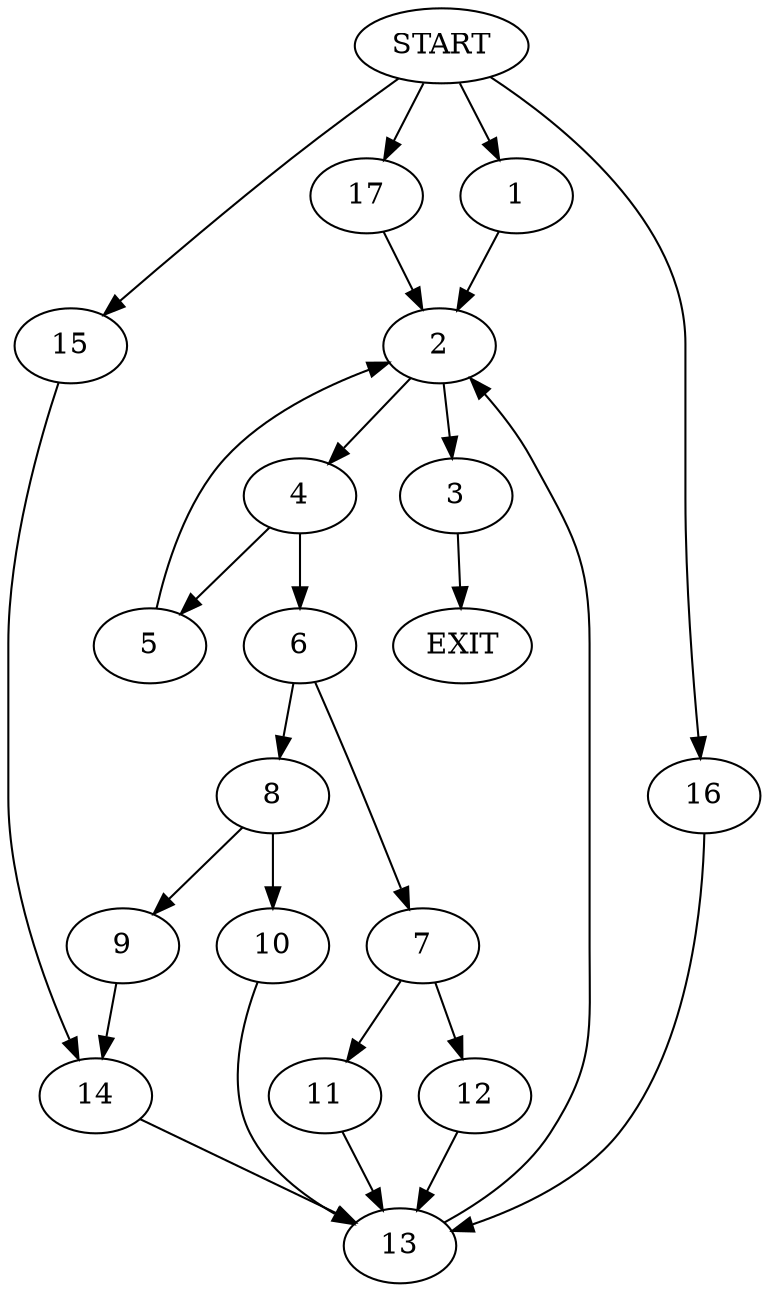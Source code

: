 digraph {
0 [label="START"]
18 [label="EXIT"]
0 -> 1
1 -> 2
2 -> 3
2 -> 4
4 -> 5
4 -> 6
3 -> 18
5 -> 2
6 -> 7
6 -> 8
8 -> 9
8 -> 10
7 -> 11
7 -> 12
12 -> 13
11 -> 13
13 -> 2
10 -> 13
9 -> 14
14 -> 13
0 -> 15
15 -> 14
0 -> 16
16 -> 13
0 -> 17
17 -> 2
}
